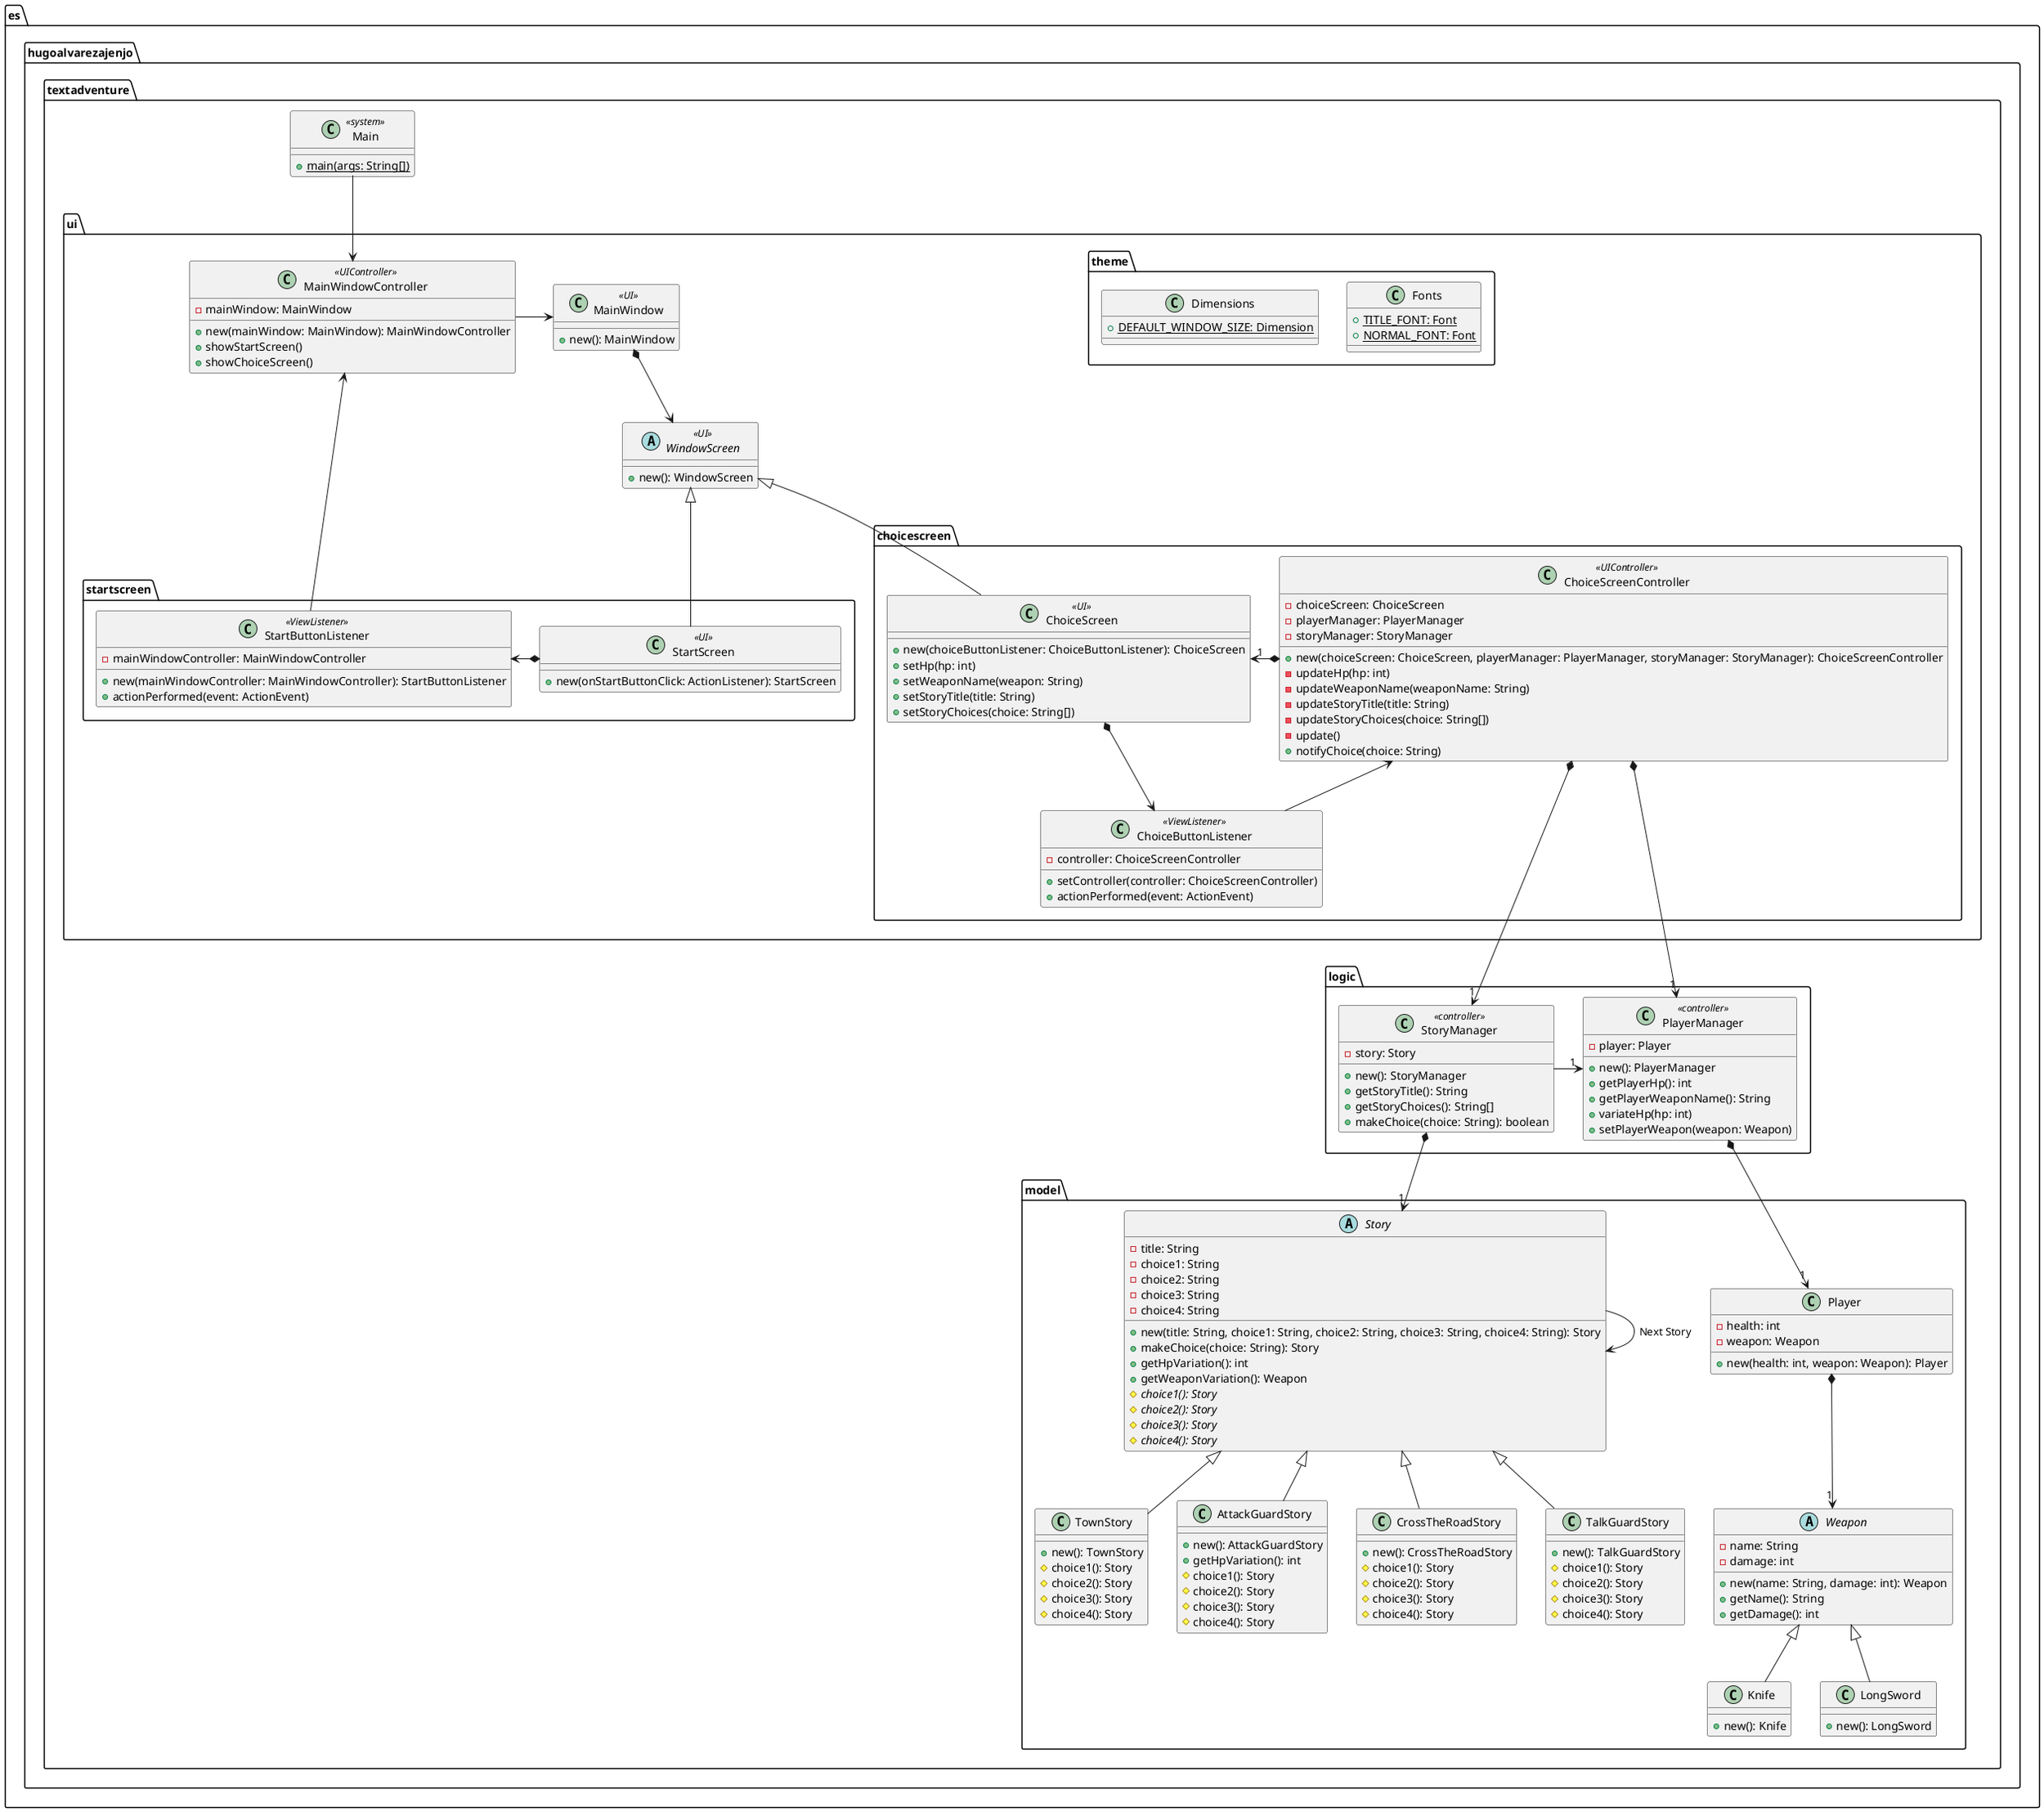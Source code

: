 @startuml TextAdventure Class Diagram
package es.hugoalvarezajenjo.textadventure {
    package model {
        class Player {
            - health: int
            - weapon: Weapon
            + new(health: int, weapon: Weapon): Player
        }

        abstract Weapon{
            - name: String
            - damage: int
            + new(name: String, damage: int): Weapon
            + getName(): String
            + getDamage(): int
        }

        class Knife {
            + new(): Knife
        }
        class LongSword {
            + new(): LongSword
        }

        abstract Story {
            - title: String
            - choice1: String
            - choice2: String
            - choice3: String
            - choice4: String
            + new(title: String, choice1: String, choice2: String, choice3: String, choice4: String): Story
            + makeChoice(choice: String): Story
            + getHpVariation(): int
            + getWeaponVariation(): Weapon
            # {abstract} choice1(): Story
            # {abstract} choice2(): Story
            # {abstract} choice3(): Story
            # {abstract} choice4(): Story
        }

        class TownStory {
            + new(): TownStory
            # choice1(): Story
            # choice2(): Story
            # choice3(): Story
            # choice4(): Story
        }

        class AttackGuardStory{
            + new(): AttackGuardStory
            + getHpVariation(): int
            # choice1(): Story
            # choice2(): Story
            # choice3(): Story
            # choice4(): Story
        }

        class CrossTheRoadStory{
            + new(): CrossTheRoadStory
            # choice1(): Story
            # choice2(): Story
            # choice3(): Story
            # choice4(): Story
        }

        class TalkGuardStory{
            + new(): TalkGuardStory
            # choice1(): Story
            # choice2(): Story
            # choice3(): Story
            # choice4(): Story
        }
    }

    package logic {
        class PlayerManager <<controller>>{
            - player: Player
            + new(): PlayerManager
            + getPlayerHp(): int
            + getPlayerWeaponName(): String
            + variateHp(hp: int)
            + setPlayerWeapon(weapon: Weapon)
        }

        class StoryManager <<controller>> {
            - story: Story
            + new(): StoryManager
            + getStoryTitle(): String
            + getStoryChoices(): String[]
            + makeChoice(choice: String): boolean
        }
    }

    package ui {
        class MainWindow <<UI>> {
            + new(): MainWindow
        }
        class MainWindowController <<UIController>> {
            - mainWindow: MainWindow
            + new(mainWindow: MainWindow): MainWindowController
            + showStartScreen()
            + showChoiceScreen()
        }
        abstract WindowScreen <<UI>> {
            + new(): WindowScreen
        }

        package theme {
            class Fonts {
                + {static} TITLE_FONT: Font
                + {static} NORMAL_FONT: Font
            }
            class Dimensions {
                + {static} DEFAULT_WINDOW_SIZE: Dimension
            }
        }

        package startscreen {
            class StartScreen <<UI>> {
                +new(onStartButtonClick: ActionListener): StartScreen
            }
            class StartButtonListener <<ViewListener>> {
                - mainWindowController: MainWindowController
                + new(mainWindowController: MainWindowController): StartButtonListener
                + actionPerformed(event: ActionEvent)
            }
        }

        package choicescreen {
            class ChoiceScreen <<UI>> {
                + new(choiceButtonListener: ChoiceButtonListener): ChoiceScreen
                + setHp(hp: int)
                + setWeaponName(weapon: String)
                + setStoryTitle(title: String)
                + setStoryChoices(choice: String[])
            }
            class ChoiceScreenController <<UIController>> {
                - choiceScreen: ChoiceScreen
                - playerManager: PlayerManager
                - storyManager: StoryManager
                + new(choiceScreen: ChoiceScreen, playerManager: PlayerManager, storyManager: StoryManager): ChoiceScreenController
                - updateHp(hp: int)
                - updateWeaponName(weaponName: String)
                - updateStoryTitle(title: String)
                - updateStoryChoices(choice: String[])
                - update()
                + notifyChoice(choice: String)
            }
            class ChoiceButtonListener <<ViewListener>> {
                - controller: ChoiceScreenController
                + setController(controller: ChoiceScreenController)
                + actionPerformed(event: ActionEvent)
            }
        }

    }

    class Main <<system>>{
        + {static} main(args: String[])
    }
}

WindowScreen <|-- StartScreen
WindowScreen <|-- ChoiceScreen

Story <|-- TownStory
Story <|-- CrossTheRoadStory
Story <|-- TalkGuardStory
Story <|-- AttackGuardStory

Weapon <|-- Knife
Weapon <|-- LongSword

Main --> MainWindowController

MainWindowController -> MainWindow

MainWindow *--> WindowScreen

StartButtonListener <-* StartScreen
MainWindowController <-- StartButtonListener

ChoiceScreen "1"<-* ChoiceScreenController
ChoiceScreen *--> ChoiceButtonListener
ChoiceScreenController <-- ChoiceButtonListener
ChoiceScreenController *--->"1" PlayerManager
ChoiceScreenController *--->"1" StoryManager


PlayerManager *-->"1" Player

Player *-->"1" Weapon

StoryManager *-->"1" Story
StoryManager ->"1" PlayerManager

Story --> Story: Next Story

@enduml
